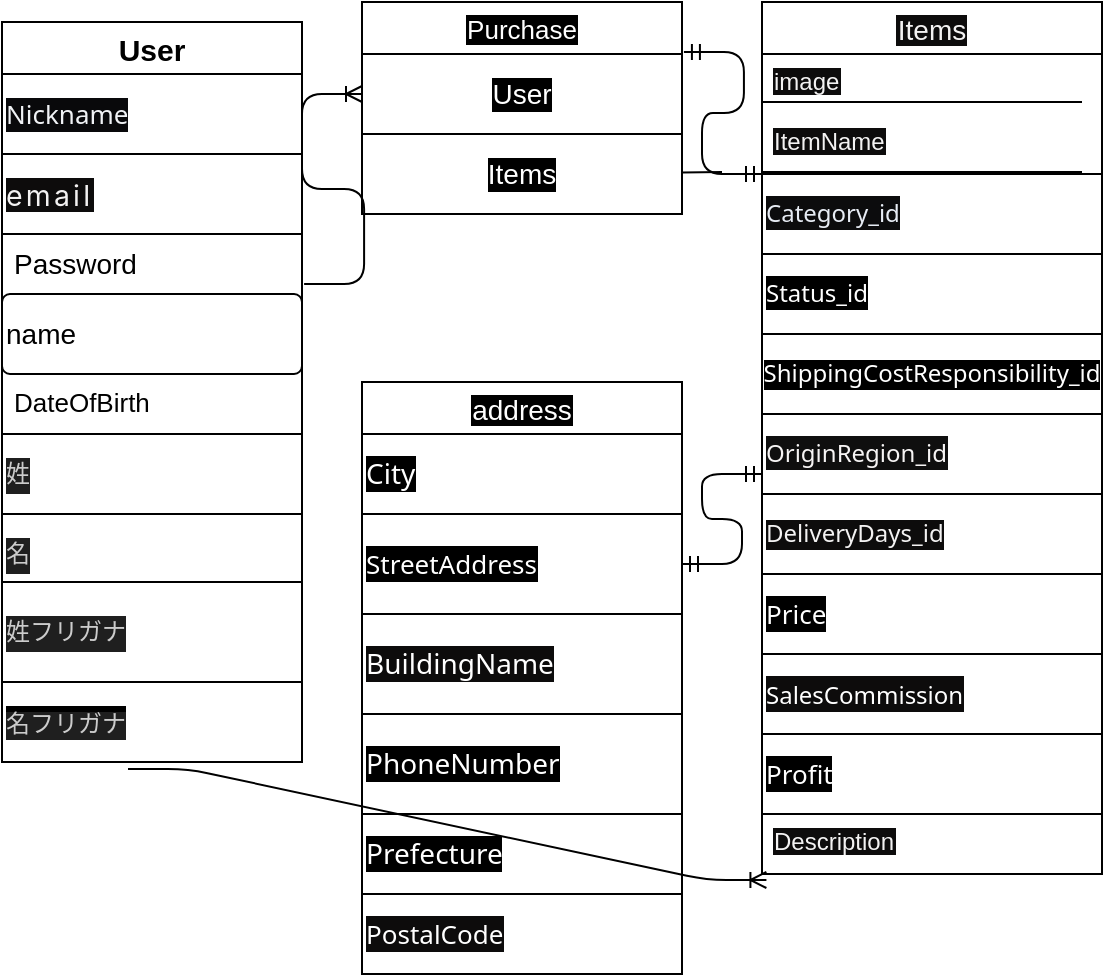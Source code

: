 <mxfile>
    <diagram id="EfDrzy22AmJzcq870eCy" name="ページ1">
        <mxGraphModel dx="556" dy="568" grid="1" gridSize="10" guides="1" tooltips="1" connect="1" arrows="0" fold="1" page="1" pageScale="1" pageWidth="827" pageHeight="1169" math="0" shadow="0">
            <root>
                <mxCell id="0"/>
                <mxCell id="1" parent="0"/>
                <mxCell id="10" style="edgeStyle=none;html=1;exitX=0.5;exitY=0;exitDx=0;exitDy=0;entryX=0.5;entryY=0;entryDx=0;entryDy=0;" edge="1" parent="1" source="2" target="2">
                    <mxGeometry relative="1" as="geometry">
                        <mxPoint x="160" y="160" as="targetPoint"/>
                    </mxGeometry>
                </mxCell>
                <mxCell id="2" value="User" style="swimlane;fontStyle=1;childLayout=stackLayout;horizontal=1;startSize=26;horizontalStack=0;resizeParent=1;resizeParentMax=0;resizeLast=0;collapsible=1;marginBottom=0;align=center;fontSize=15;" vertex="1" parent="1">
                    <mxGeometry y="10" width="150" height="206" as="geometry"/>
                </mxCell>
                <mxCell id="8" value="&lt;span style=&quot;font-family: Söhne, ui-sans-serif, system-ui, -apple-system, &amp;quot;Segoe UI&amp;quot;, Roboto, Ubuntu, Cantarell, &amp;quot;Noto Sans&amp;quot;, sans-serif, &amp;quot;Helvetica Neue&amp;quot;, Arial, &amp;quot;Apple Color Emoji&amp;quot;, &amp;quot;Segoe UI Emoji&amp;quot;, &amp;quot;Segoe UI Symbol&amp;quot;, &amp;quot;Noto Color Emoji&amp;quot;; background-color: rgb(9, 9, 11);&quot;&gt;&lt;font style=&quot;font-size: 13px;&quot; color=&quot;#f0f2f5&quot;&gt;Nickname&lt;/font&gt;&lt;/span&gt;" style="whiteSpace=wrap;html=1;align=left;" vertex="1" parent="2">
                    <mxGeometry y="26" width="150" height="40" as="geometry"/>
                </mxCell>
                <mxCell id="9" value="&lt;span style=&quot;font-family: -apple-system, &amp;quot;system-ui&amp;quot;, &amp;quot;Noto Sans JP&amp;quot;, &amp;quot;Hiragino Sans&amp;quot;, &amp;quot;Hiragino Kaku Gothic ProN&amp;quot;, &amp;quot;segoe ui&amp;quot;, メイリオ, Meiryo, &amp;quot;ＭＳ Ｐゴシック&amp;quot;, &amp;quot;MS PGothic&amp;quot;, sans-serif; font-size: 14.24px; letter-spacing: 1.6px; background-color: rgb(13, 12, 12);&quot;&gt;&lt;font color=&quot;#f3f2f2&quot;&gt;email&lt;/font&gt;&lt;/span&gt;" style="whiteSpace=wrap;html=1;align=left;" vertex="1" parent="2">
                    <mxGeometry y="66" width="150" height="40" as="geometry"/>
                </mxCell>
                <mxCell id="6" value="Password " style="text;strokeColor=none;fillColor=none;spacingLeft=4;spacingRight=4;overflow=hidden;rotatable=0;points=[[0,0.5],[1,0.5]];portConstraint=eastwest;fontSize=14;" vertex="1" parent="2">
                    <mxGeometry y="106" width="150" height="30" as="geometry"/>
                </mxCell>
                <mxCell id="7" value="&lt;div style=&quot;&quot;&gt;&lt;span style=&quot;background-color: initial; font-size: 14px;&quot;&gt;name&lt;/span&gt;&lt;/div&gt;" style="rounded=1;arcSize=10;whiteSpace=wrap;html=1;align=left;" vertex="1" parent="2">
                    <mxGeometry y="136" width="150" height="40" as="geometry"/>
                </mxCell>
                <mxCell id="4" value="DateOfBirth" style="text;strokeColor=none;fillColor=none;spacingLeft=4;spacingRight=4;overflow=hidden;rotatable=0;points=[[0,0.5],[1,0.5]];portConstraint=eastwest;fontSize=13;" vertex="1" parent="2">
                    <mxGeometry y="176" width="150" height="30" as="geometry"/>
                </mxCell>
                <mxCell id="11" value="Items" style="swimlane;fontStyle=0;childLayout=stackLayout;horizontal=1;startSize=26;horizontalStack=0;resizeParent=1;resizeParentMax=0;resizeLast=0;collapsible=1;marginBottom=0;align=center;fontSize=14;labelBackgroundColor=#0d0c0c;fontColor=#f3f2f2;" vertex="1" parent="1">
                    <mxGeometry x="380" width="170" height="436" as="geometry"/>
                </mxCell>
                <mxCell id="12" value="image" style="text;strokeColor=none;fillColor=none;spacingLeft=4;spacingRight=4;overflow=hidden;rotatable=0;points=[[0,0.5],[1,0.5]];portConstraint=eastwest;fontSize=12;labelBackgroundColor=#0d0c0c;fontColor=#f3f2f2;" vertex="1" parent="11">
                    <mxGeometry y="26" width="170" height="30" as="geometry"/>
                </mxCell>
                <mxCell id="24" value="" style="endArrow=none;html=1;rounded=0;fontSize=13;fontColor=#FFFFFF;" edge="1" parent="11">
                    <mxGeometry relative="1" as="geometry">
                        <mxPoint y="50" as="sourcePoint"/>
                        <mxPoint x="160" y="50" as="targetPoint"/>
                    </mxGeometry>
                </mxCell>
                <mxCell id="13" value="ItemName" style="text;strokeColor=none;fillColor=none;spacingLeft=4;spacingRight=4;overflow=hidden;rotatable=0;points=[[0,0.5],[1,0.5]];portConstraint=eastwest;fontSize=12;labelBackgroundColor=#0d0c0c;fontColor=#f3f2f2;" vertex="1" parent="11">
                    <mxGeometry y="56" width="170" height="30" as="geometry"/>
                </mxCell>
                <mxCell id="26" value="" style="endArrow=none;html=1;rounded=0;fontSize=13;fontColor=#FFFFFF;" edge="1" parent="11">
                    <mxGeometry relative="1" as="geometry">
                        <mxPoint y="85" as="sourcePoint"/>
                        <mxPoint x="160" y="85" as="targetPoint"/>
                    </mxGeometry>
                </mxCell>
                <mxCell id="15" value="&lt;span style=&quot;font-family: Söhne, ui-sans-serif, system-ui, -apple-system, &amp;quot;Segoe UI&amp;quot;, Roboto, Ubuntu, Cantarell, &amp;quot;Noto Sans&amp;quot;, sans-serif, &amp;quot;Helvetica Neue&amp;quot;, Arial, &amp;quot;Apple Color Emoji&amp;quot;, &amp;quot;Segoe UI Emoji&amp;quot;, &amp;quot;Segoe UI Symbol&amp;quot;, &amp;quot;Noto Color Emoji&amp;quot;; font-size: 12px; background-color: rgb(12, 12, 13);&quot;&gt;&lt;font color=&quot;#e7ecf4&quot; style=&quot;font-size: 12px;&quot;&gt;Category_id&lt;/font&gt;&lt;/span&gt;" style="whiteSpace=wrap;html=1;align=left;labelBackgroundColor=#0d0c0c;fontSize=12;fontColor=#f3f2f2;" vertex="1" parent="11">
                    <mxGeometry y="86" width="170" height="40" as="geometry"/>
                </mxCell>
                <mxCell id="23" value="&lt;span style=&quot;font-family: Söhne, ui-sans-serif, system-ui, -apple-system, &amp;quot;Segoe UI&amp;quot;, Roboto, Ubuntu, Cantarell, &amp;quot;Noto Sans&amp;quot;, sans-serif, &amp;quot;Helvetica Neue&amp;quot;, Arial, &amp;quot;Apple Color Emoji&amp;quot;, &amp;quot;Segoe UI Emoji&amp;quot;, &amp;quot;Segoe UI Symbol&amp;quot;, &amp;quot;Noto Color Emoji&amp;quot;; font-size: 12px; background-color: rgb(0, 0, 0);&quot;&gt;&lt;font color=&quot;#ffffff&quot; style=&quot;font-size: 12px;&quot;&gt;Status_id&lt;/font&gt;&lt;/span&gt;" style="whiteSpace=wrap;html=1;align=left;labelBackgroundColor=#0d0c0c;fontSize=12;fontColor=#f3f2f2;" vertex="1" parent="11">
                    <mxGeometry y="126" width="170" height="40" as="geometry"/>
                </mxCell>
                <mxCell id="22" value="&lt;span style=&quot;font-family: Söhne, ui-sans-serif, system-ui, -apple-system, &amp;quot;Segoe UI&amp;quot;, Roboto, Ubuntu, Cantarell, &amp;quot;Noto Sans&amp;quot;, sans-serif, &amp;quot;Helvetica Neue&amp;quot;, Arial, &amp;quot;Apple Color Emoji&amp;quot;, &amp;quot;Segoe UI Emoji&amp;quot;, &amp;quot;Segoe UI Symbol&amp;quot;, &amp;quot;Noto Color Emoji&amp;quot;; font-size: 12px; text-align: left;&quot;&gt;ShippingCostResponsibility_id&lt;/span&gt;" style="whiteSpace=wrap;html=1;align=center;labelBackgroundColor=#000000;fontSize=12;fontColor=#FFFFFF;" vertex="1" parent="11">
                    <mxGeometry y="166" width="170" height="40" as="geometry"/>
                </mxCell>
                <mxCell id="21" value="&lt;span style=&quot;font-family: Söhne, ui-sans-serif, system-ui, -apple-system, &amp;quot;Segoe UI&amp;quot;, Roboto, Ubuntu, Cantarell, &amp;quot;Noto Sans&amp;quot;, sans-serif, &amp;quot;Helvetica Neue&amp;quot;, Arial, &amp;quot;Apple Color Emoji&amp;quot;, &amp;quot;Segoe UI Emoji&amp;quot;, &amp;quot;Segoe UI Symbol&amp;quot;, &amp;quot;Noto Color Emoji&amp;quot;; font-size: 12px; background-color: rgb(15, 15, 15);&quot;&gt;OriginRegion_id&lt;/span&gt;" style="whiteSpace=wrap;html=1;align=left;labelBackgroundColor=#0d0c0c;fontSize=12;fontColor=#f6f4f4;" vertex="1" parent="11">
                    <mxGeometry y="206" width="170" height="40" as="geometry"/>
                </mxCell>
                <mxCell id="20" value="&lt;span style=&quot;font-family: Söhne, ui-sans-serif, system-ui, -apple-system, &amp;quot;Segoe UI&amp;quot;, Roboto, Ubuntu, Cantarell, &amp;quot;Noto Sans&amp;quot;, sans-serif, &amp;quot;Helvetica Neue&amp;quot;, Arial, &amp;quot;Apple Color Emoji&amp;quot;, &amp;quot;Segoe UI Emoji&amp;quot;, &amp;quot;Segoe UI Symbol&amp;quot;, &amp;quot;Noto Color Emoji&amp;quot;; font-size: 12px;&quot;&gt;DeliveryDays_id&lt;/span&gt;" style="whiteSpace=wrap;html=1;align=left;labelBackgroundColor=#0D0C0C;fontSize=12;fontColor=#F3F2F2;" vertex="1" parent="11">
                    <mxGeometry y="246" width="170" height="40" as="geometry"/>
                </mxCell>
                <mxCell id="19" value="&lt;span style=&quot;font-family: Söhne, ui-sans-serif, system-ui, -apple-system, &amp;quot;Segoe UI&amp;quot;, Roboto, Ubuntu, Cantarell, &amp;quot;Noto Sans&amp;quot;, sans-serif, &amp;quot;Helvetica Neue&amp;quot;, Arial, &amp;quot;Apple Color Emoji&amp;quot;, &amp;quot;Segoe UI Emoji&amp;quot;, &amp;quot;Segoe UI Symbol&amp;quot;, &amp;quot;Noto Color Emoji&amp;quot;; background-color: rgb(0, 0, 0);&quot;&gt;&lt;font color=&quot;#ffffff&quot;&gt;Price&lt;/font&gt;&lt;/span&gt;" style="whiteSpace=wrap;html=1;align=left;labelBackgroundColor=#0d0c0c;fontSize=13;fontColor=#f3f2f2;" vertex="1" parent="11">
                    <mxGeometry y="286" width="170" height="40" as="geometry"/>
                </mxCell>
                <mxCell id="18" value="&lt;span style=&quot;font-family: Söhne, ui-sans-serif, system-ui, -apple-system, &amp;quot;Segoe UI&amp;quot;, Roboto, Ubuntu, Cantarell, &amp;quot;Noto Sans&amp;quot;, sans-serif, &amp;quot;Helvetica Neue&amp;quot;, Arial, &amp;quot;Apple Color Emoji&amp;quot;, &amp;quot;Segoe UI Emoji&amp;quot;, &amp;quot;Segoe UI Symbol&amp;quot;, &amp;quot;Noto Color Emoji&amp;quot;; background-color: rgb(13, 12, 12);&quot;&gt;&lt;font style=&quot;font-size: 12px;&quot; color=&quot;#ffffff&quot;&gt;SalesCommission&lt;/font&gt;&lt;/span&gt;" style="whiteSpace=wrap;html=1;align=left;labelBackgroundColor=#0d0c0c;fontSize=13;fontColor=#f3f2f2;" vertex="1" parent="11">
                    <mxGeometry y="326" width="170" height="40" as="geometry"/>
                </mxCell>
                <mxCell id="17" value="&lt;span style=&quot;font-family: Söhne, ui-sans-serif, system-ui, -apple-system, &amp;quot;Segoe UI&amp;quot;, Roboto, Ubuntu, Cantarell, &amp;quot;Noto Sans&amp;quot;, sans-serif, &amp;quot;Helvetica Neue&amp;quot;, Arial, &amp;quot;Apple Color Emoji&amp;quot;, &amp;quot;Segoe UI Emoji&amp;quot;, &amp;quot;Segoe UI Symbol&amp;quot;, &amp;quot;Noto Color Emoji&amp;quot;; background-color: rgb(0, 0, 0);&quot;&gt;&lt;font style=&quot;font-size: 13px;&quot; color=&quot;#ffffff&quot;&gt;Profit&lt;/font&gt;&lt;/span&gt;" style="whiteSpace=wrap;html=1;align=left;labelBackgroundColor=#0d0c0c;fontSize=13;fontColor=#f3f2f2;" vertex="1" parent="11">
                    <mxGeometry y="366" width="170" height="40" as="geometry"/>
                </mxCell>
                <mxCell id="14" value="Description" style="text;strokeColor=none;fillColor=none;spacingLeft=4;spacingRight=4;overflow=hidden;rotatable=0;points=[[0,0.5],[1,0.5]];portConstraint=eastwest;fontSize=12;labelBackgroundColor=#0d0c0c;fontColor=#f3f2f2;" vertex="1" parent="11">
                    <mxGeometry y="406" width="170" height="30" as="geometry"/>
                </mxCell>
                <mxCell id="27" value="Purchase" style="swimlane;fontStyle=0;childLayout=stackLayout;horizontal=1;startSize=26;horizontalStack=0;resizeParent=1;resizeParentMax=0;resizeLast=0;collapsible=1;marginBottom=0;align=center;fontSize=13;labelBackgroundColor=#000000;fontColor=#FFFFFF;" vertex="1" parent="1">
                    <mxGeometry x="180" width="160" height="106" as="geometry">
                        <mxRectangle x="260" width="100" height="30" as="alternateBounds"/>
                    </mxGeometry>
                </mxCell>
                <mxCell id="31" value="" style="endArrow=none;html=1;rounded=0;fontSize=13;fontColor=#FFFFFF;startArrow=none;" edge="1" parent="27">
                    <mxGeometry relative="1" as="geometry">
                        <mxPoint x="159.286" y="56" as="sourcePoint"/>
                        <mxPoint x="154" y="55" as="targetPoint"/>
                    </mxGeometry>
                </mxCell>
                <mxCell id="35" value="" style="endArrow=none;html=1;rounded=0;fontSize=13;fontColor=#FFFFFF;" edge="1" parent="27">
                    <mxGeometry relative="1" as="geometry">
                        <mxPoint y="55" as="sourcePoint"/>
                        <mxPoint x="160" y="55" as="targetPoint"/>
                    </mxGeometry>
                </mxCell>
                <mxCell id="39" value="" style="endArrow=none;html=1;rounded=0;fontSize=13;fontColor=#FFFFFF;startArrow=none;" edge="1" parent="27" source="72">
                    <mxGeometry relative="1" as="geometry">
                        <mxPoint y="85" as="sourcePoint"/>
                        <mxPoint x="160" y="85" as="targetPoint"/>
                    </mxGeometry>
                </mxCell>
                <mxCell id="71" value="User" style="whiteSpace=wrap;html=1;align=center;labelBackgroundColor=#000000;fontSize=14;fontColor=#FFFFFF;" vertex="1" parent="27">
                    <mxGeometry y="26" width="160" height="40" as="geometry"/>
                </mxCell>
                <mxCell id="73" value="" style="endArrow=none;html=1;rounded=0;fontSize=13;fontColor=#FFFFFF;" edge="1" parent="27" target="72">
                    <mxGeometry relative="1" as="geometry">
                        <mxPoint x="180" y="85" as="sourcePoint"/>
                        <mxPoint x="340" y="85" as="targetPoint"/>
                    </mxGeometry>
                </mxCell>
                <mxCell id="72" value="Items" style="whiteSpace=wrap;html=1;align=center;labelBackgroundColor=#000000;fontSize=14;fontColor=#FFFFFF;" vertex="1" parent="27">
                    <mxGeometry y="66" width="160" height="40" as="geometry"/>
                </mxCell>
                <mxCell id="62" value="address" style="swimlane;fontStyle=0;childLayout=stackLayout;horizontal=1;startSize=26;horizontalStack=0;resizeParent=1;resizeParentMax=0;resizeLast=0;collapsible=1;marginBottom=0;align=center;fontSize=14;labelBackgroundColor=#000000;fontColor=#FFFFFF;" vertex="1" parent="1">
                    <mxGeometry x="180" y="190" width="160" height="296" as="geometry"/>
                </mxCell>
                <mxCell id="42" value="&lt;span style=&quot;font-family: Söhne, ui-sans-serif, system-ui, -apple-system, &amp;quot;Segoe UI&amp;quot;, Roboto, Ubuntu, Cantarell, &amp;quot;Noto Sans&amp;quot;, sans-serif, &amp;quot;Helvetica Neue&amp;quot;, Arial, &amp;quot;Apple Color Emoji&amp;quot;, &amp;quot;Segoe UI Emoji&amp;quot;, &amp;quot;Segoe UI Symbol&amp;quot;, &amp;quot;Noto Color Emoji&amp;quot;; background-color: rgb(0, 0, 0);&quot;&gt;&lt;font style=&quot;font-size: 14px;&quot;&gt;City&lt;/font&gt;&lt;/span&gt;" style="whiteSpace=wrap;html=1;align=left;labelBackgroundColor=#000000;fontSize=13;fontColor=#FFFFFF;" vertex="1" parent="62">
                    <mxGeometry y="26" width="160" height="40" as="geometry"/>
                </mxCell>
                <mxCell id="43" value="&lt;span style=&quot;font-family: Söhne, ui-sans-serif, system-ui, -apple-system, &amp;quot;Segoe UI&amp;quot;, Roboto, Ubuntu, Cantarell, &amp;quot;Noto Sans&amp;quot;, sans-serif, &amp;quot;Helvetica Neue&amp;quot;, Arial, &amp;quot;Apple Color Emoji&amp;quot;, &amp;quot;Segoe UI Emoji&amp;quot;, &amp;quot;Segoe UI Symbol&amp;quot;, &amp;quot;Noto Color Emoji&amp;quot;; background-color: rgb(0, 0, 0);&quot;&gt;&lt;font style=&quot;font-size: 13px;&quot;&gt;StreetAddress&lt;/font&gt;&lt;/span&gt;" style="whiteSpace=wrap;html=1;align=left;labelBackgroundColor=#000000;fontSize=13;fontColor=#FFFFFF;" vertex="1" parent="62">
                    <mxGeometry y="66" width="160" height="50" as="geometry"/>
                </mxCell>
                <mxCell id="44" value="&lt;span style=&quot;font-family: Söhne, ui-sans-serif, system-ui, -apple-system, &amp;quot;Segoe UI&amp;quot;, Roboto, Ubuntu, Cantarell, &amp;quot;Noto Sans&amp;quot;, sans-serif, &amp;quot;Helvetica Neue&amp;quot;, Arial, &amp;quot;Apple Color Emoji&amp;quot;, &amp;quot;Segoe UI Emoji&amp;quot;, &amp;quot;Segoe UI Symbol&amp;quot;, &amp;quot;Noto Color Emoji&amp;quot;; background-color: rgb(13, 12, 12);&quot;&gt;&lt;font style=&quot;font-size: 14px;&quot;&gt;BuildingName&lt;/font&gt;&lt;/span&gt;" style="whiteSpace=wrap;html=1;align=left;labelBackgroundColor=#000000;fontSize=13;fontColor=#FFFFFF;" vertex="1" parent="62">
                    <mxGeometry y="116" width="160" height="50" as="geometry"/>
                </mxCell>
                <mxCell id="45" value="&lt;span style=&quot;font-family: Söhne, ui-sans-serif, system-ui, -apple-system, &amp;quot;Segoe UI&amp;quot;, Roboto, Ubuntu, Cantarell, &amp;quot;Noto Sans&amp;quot;, sans-serif, &amp;quot;Helvetica Neue&amp;quot;, Arial, &amp;quot;Apple Color Emoji&amp;quot;, &amp;quot;Segoe UI Emoji&amp;quot;, &amp;quot;Segoe UI Symbol&amp;quot;, &amp;quot;Noto Color Emoji&amp;quot;; background-color: rgb(0, 0, 0);&quot;&gt;&lt;font style=&quot;font-size: 14px;&quot;&gt;PhoneNumber&lt;/font&gt;&lt;/span&gt;" style="whiteSpace=wrap;html=1;align=left;labelBackgroundColor=#000000;fontSize=13;fontColor=#FFFFFF;" vertex="1" parent="62">
                    <mxGeometry y="166" width="160" height="50" as="geometry"/>
                </mxCell>
                <mxCell id="41" value="&lt;span style=&quot;font-family: Söhne, ui-sans-serif, system-ui, -apple-system, &amp;quot;Segoe UI&amp;quot;, Roboto, Ubuntu, Cantarell, &amp;quot;Noto Sans&amp;quot;, sans-serif, &amp;quot;Helvetica Neue&amp;quot;, Arial, &amp;quot;Apple Color Emoji&amp;quot;, &amp;quot;Segoe UI Emoji&amp;quot;, &amp;quot;Segoe UI Symbol&amp;quot;, &amp;quot;Noto Color Emoji&amp;quot;; background-color: rgb(0, 0, 0);&quot;&gt;&lt;font style=&quot;font-size: 14px;&quot;&gt;Prefecture&lt;/font&gt;&lt;/span&gt;" style="whiteSpace=wrap;html=1;align=left;labelBackgroundColor=#000000;fontSize=13;fontColor=#FFFFFF;" vertex="1" parent="62">
                    <mxGeometry y="216" width="160" height="40" as="geometry"/>
                </mxCell>
                <mxCell id="40" value="&lt;span style=&quot;font-family: Söhne, ui-sans-serif, system-ui, -apple-system, &amp;quot;Segoe UI&amp;quot;, Roboto, Ubuntu, Cantarell, &amp;quot;Noto Sans&amp;quot;, sans-serif, &amp;quot;Helvetica Neue&amp;quot;, Arial, &amp;quot;Apple Color Emoji&amp;quot;, &amp;quot;Segoe UI Emoji&amp;quot;, &amp;quot;Segoe UI Symbol&amp;quot;, &amp;quot;Noto Color Emoji&amp;quot;; background-color: rgb(13, 12, 12);&quot;&gt;&lt;font style=&quot;font-size: 13px;&quot;&gt;PostalCode&lt;/font&gt;&lt;/span&gt;" style="whiteSpace=wrap;html=1;align=left;labelBackgroundColor=#000000;fontSize=13;fontColor=#FFFFFF;" vertex="1" parent="62">
                    <mxGeometry y="256" width="160" height="40" as="geometry"/>
                </mxCell>
                <mxCell id="67" value="" style="edgeStyle=entityRelationEdgeStyle;fontSize=12;html=1;endArrow=ERmandOne;startArrow=ERmandOne;fontColor=#FFFFFF;entryX=0;entryY=0;entryDx=0;entryDy=0;exitX=1.006;exitY=-0.033;exitDx=0;exitDy=0;exitPerimeter=0;" edge="1" parent="1" target="15">
                    <mxGeometry width="100" height="100" relative="1" as="geometry">
                        <mxPoint x="340.96" y="25.01" as="sourcePoint"/>
                        <mxPoint x="330" y="240" as="targetPoint"/>
                    </mxGeometry>
                </mxCell>
                <mxCell id="68" value="" style="edgeStyle=entityRelationEdgeStyle;fontSize=12;html=1;endArrow=ERmandOne;startArrow=ERmandOne;fontColor=#FFFFFF;entryX=0;entryY=0.75;entryDx=0;entryDy=0;exitX=1;exitY=0.5;exitDx=0;exitDy=0;" edge="1" parent="1" source="43" target="21">
                    <mxGeometry width="100" height="100" relative="1" as="geometry">
                        <mxPoint x="230" y="340" as="sourcePoint"/>
                        <mxPoint x="330" y="240" as="targetPoint"/>
                    </mxGeometry>
                </mxCell>
                <mxCell id="75" value="" style="edgeStyle=entityRelationEdgeStyle;fontSize=12;html=1;endArrow=ERoneToMany;fontColor=#FFFFFF;entryX=0.013;entryY=1.1;entryDx=0;entryDy=0;entryPerimeter=0;exitX=0.42;exitY=1.088;exitDx=0;exitDy=0;exitPerimeter=0;" edge="1" parent="1" source="82" target="14">
                    <mxGeometry width="100" height="100" relative="1" as="geometry">
                        <mxPoint x="70" y="439" as="sourcePoint"/>
                        <mxPoint x="330" y="240" as="targetPoint"/>
                    </mxGeometry>
                </mxCell>
                <mxCell id="76" value="" style="edgeStyle=entityRelationEdgeStyle;fontSize=12;html=1;endArrow=ERoneToMany;fontColor=#FFFFFF;exitX=1.007;exitY=0.833;exitDx=0;exitDy=0;exitPerimeter=0;" edge="1" parent="1" source="6" target="71">
                    <mxGeometry width="100" height="100" relative="1" as="geometry">
                        <mxPoint x="90" y="146" as="sourcePoint"/>
                        <mxPoint x="180" y="46" as="targetPoint"/>
                    </mxGeometry>
                </mxCell>
                <mxCell id="79" value="&lt;div style=&quot;color: rgb(204, 204, 204); background-color: rgb(31, 31, 31); font-family: Menlo, Monaco, &amp;quot;Courier New&amp;quot;, monospace; font-size: 12px; line-height: 18px;&quot;&gt;姓 &lt;/div&gt;" style="whiteSpace=wrap;html=1;align=left;labelBackgroundColor=#000000;fontSize=14;fontColor=#FFFFFF;" vertex="1" parent="1">
                    <mxGeometry y="216" width="150" height="40" as="geometry"/>
                </mxCell>
                <mxCell id="80" value="&lt;div style=&quot;color: rgb(204, 204, 204); background-color: rgb(31, 31, 31); font-family: Menlo, Monaco, &amp;quot;Courier New&amp;quot;, monospace; font-size: 12px; line-height: 18px;&quot;&gt;名&lt;/div&gt;" style="whiteSpace=wrap;html=1;align=left;labelBackgroundColor=#000000;fontSize=14;fontColor=#FFFFFF;" vertex="1" parent="1">
                    <mxGeometry y="256" width="150" height="40" as="geometry"/>
                </mxCell>
                <mxCell id="81" value="&lt;div style=&quot;color: rgb(204, 204, 204); background-color: rgb(31, 31, 31); font-family: Menlo, Monaco, &amp;quot;Courier New&amp;quot;, monospace; font-size: 12px; line-height: 18px;&quot;&gt;姓フリガナ&lt;/div&gt;" style="whiteSpace=wrap;html=1;align=left;labelBackgroundColor=#000000;fontSize=14;fontColor=#FFFFFF;" vertex="1" parent="1">
                    <mxGeometry y="290" width="150" height="50" as="geometry"/>
                </mxCell>
                <mxCell id="82" value="&lt;span style=&quot;background-color: rgb(31, 31, 31); color: rgb(204, 204, 204); font-family: Menlo, Monaco, &amp;quot;Courier New&amp;quot;, monospace; font-size: 12px;&quot;&gt;名フリガナ&lt;/span&gt;" style="whiteSpace=wrap;html=1;align=left;labelBackgroundColor=#000000;fontSize=14;fontColor=#FFFFFF;" vertex="1" parent="1">
                    <mxGeometry y="340" width="150" height="40" as="geometry"/>
                </mxCell>
            </root>
        </mxGraphModel>
    </diagram>
</mxfile>